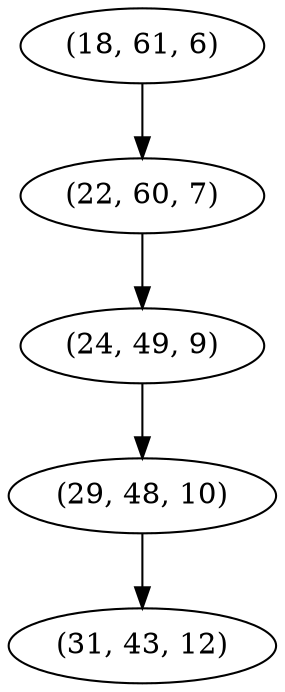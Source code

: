 digraph tree {
    "(18, 61, 6)";
    "(22, 60, 7)";
    "(24, 49, 9)";
    "(29, 48, 10)";
    "(31, 43, 12)";
    "(18, 61, 6)" -> "(22, 60, 7)";
    "(22, 60, 7)" -> "(24, 49, 9)";
    "(24, 49, 9)" -> "(29, 48, 10)";
    "(29, 48, 10)" -> "(31, 43, 12)";
}
